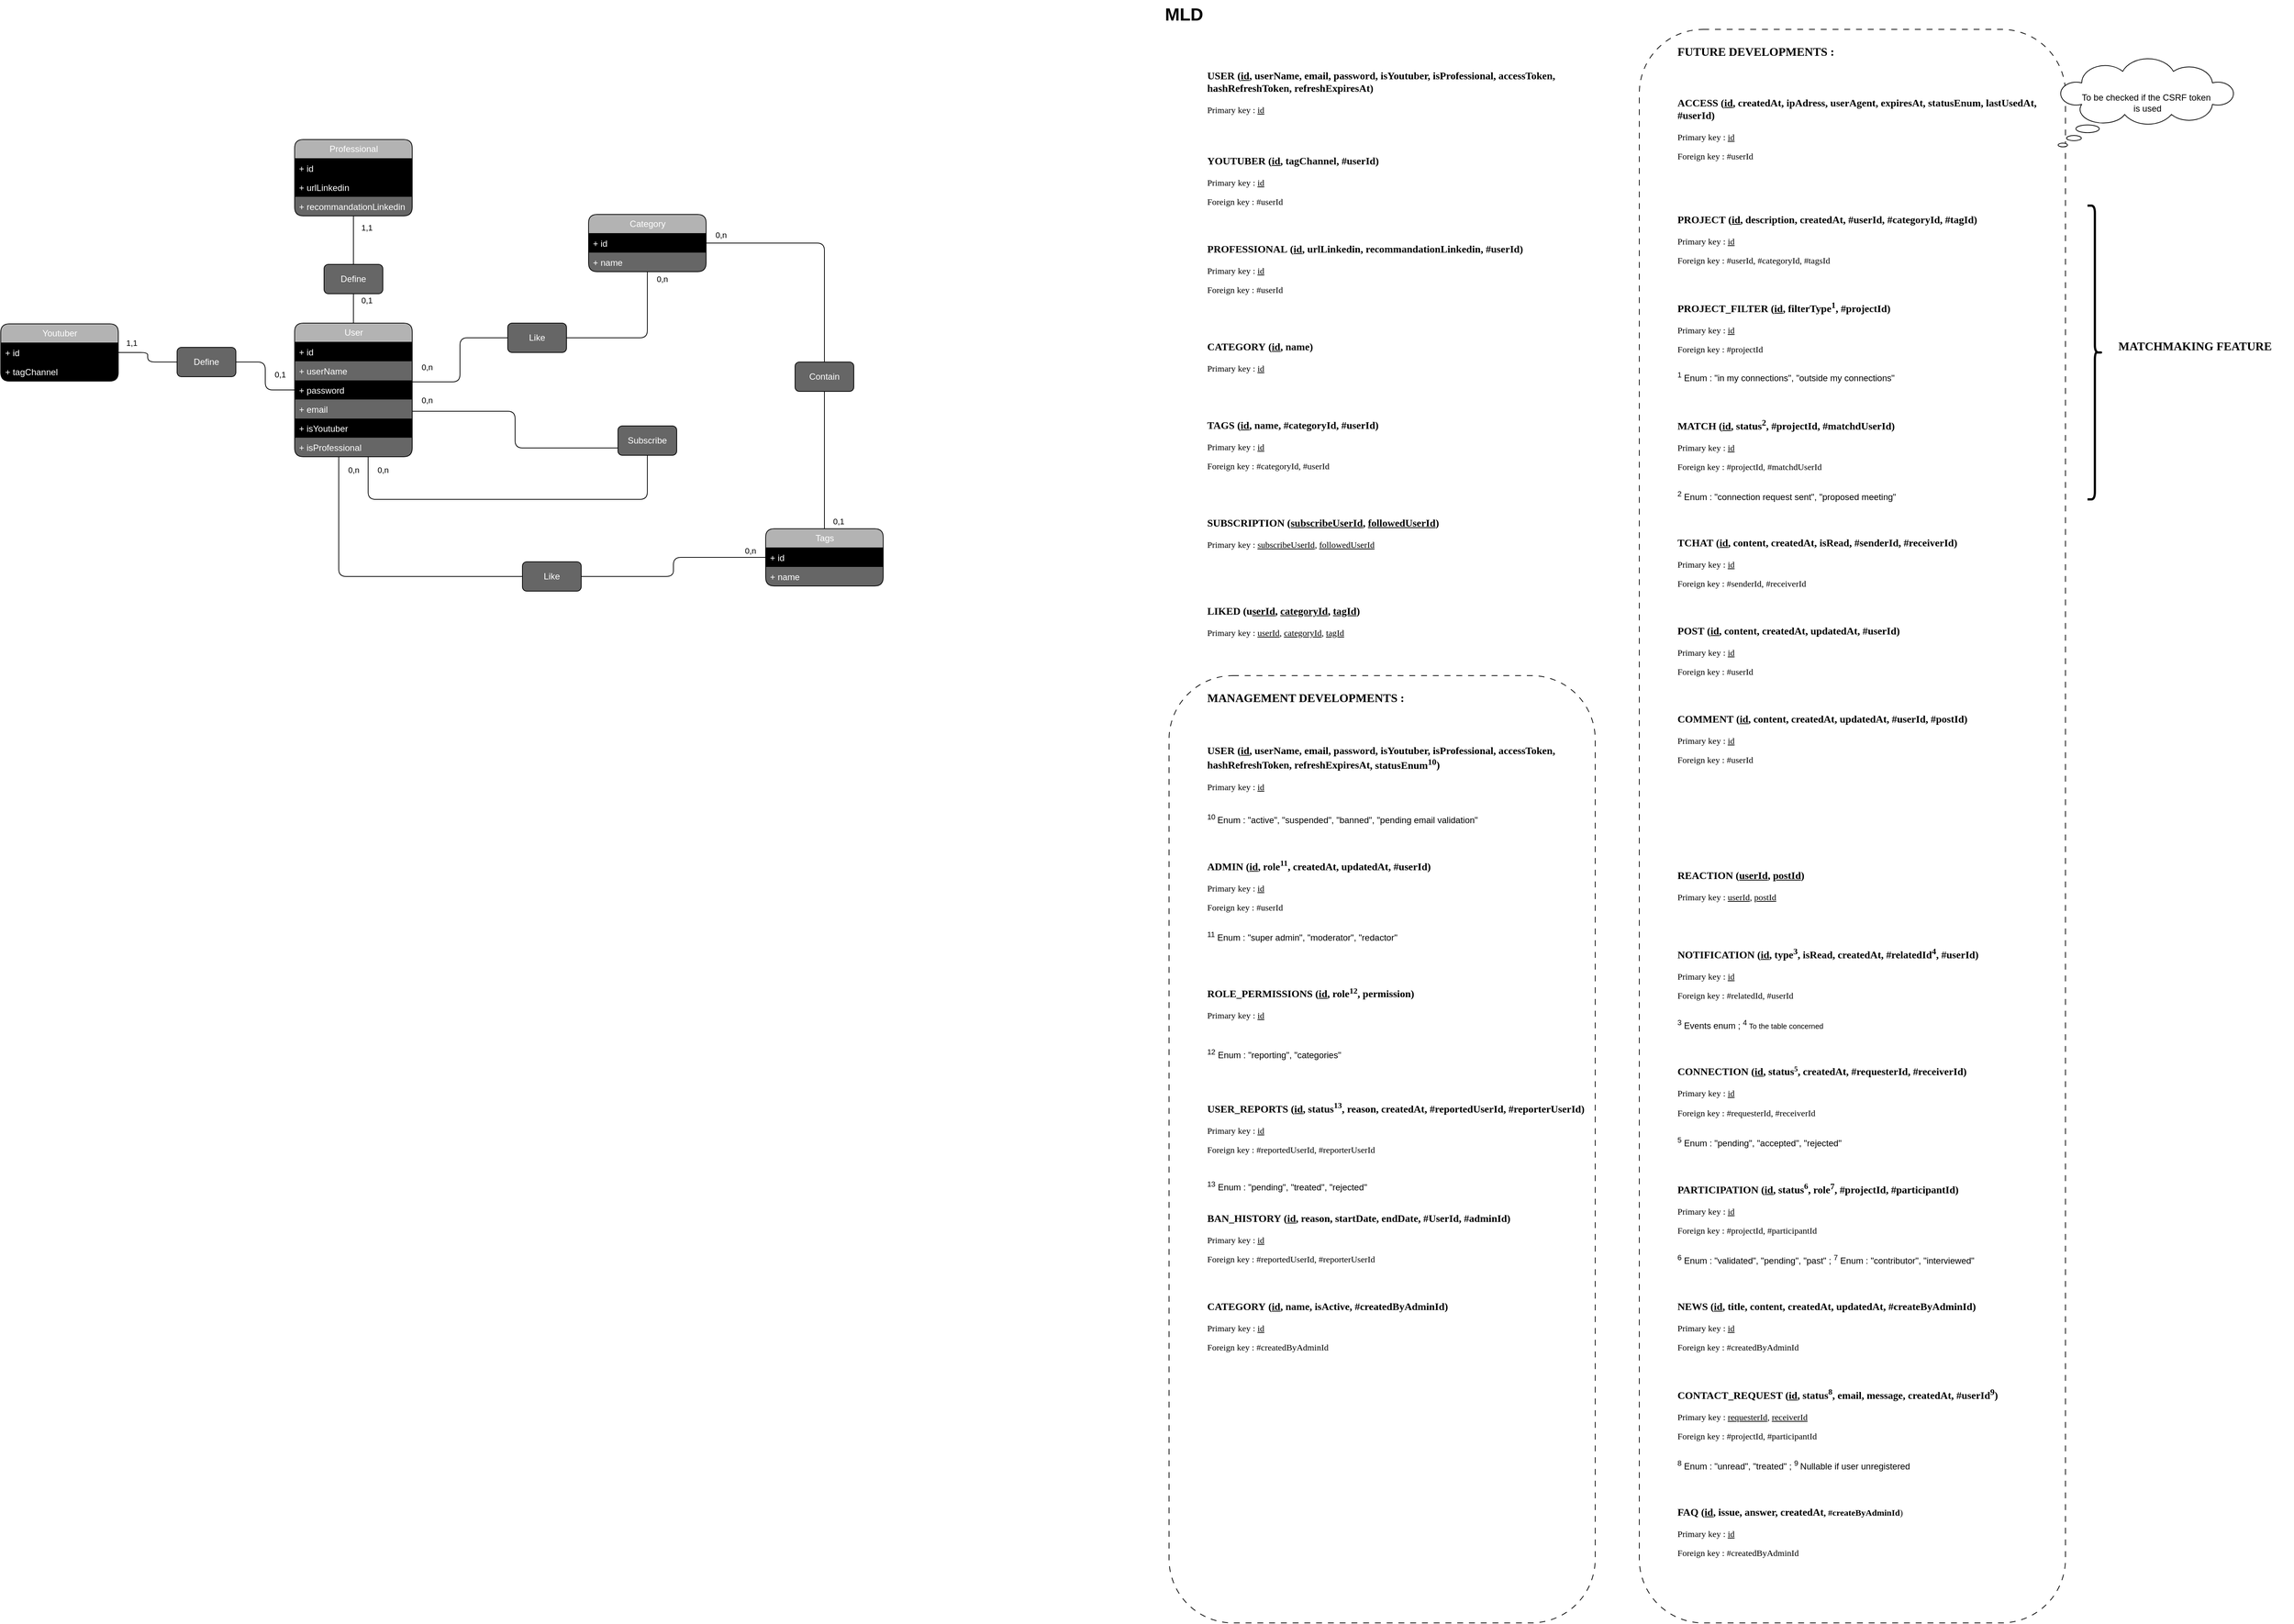<mxfile version="26.0.10">
  <diagram name="Page-1" id="kbPdjWkIte7VOqI4fmI9">
    <mxGraphModel dx="1687" dy="929" grid="1" gridSize="10" guides="1" tooltips="1" connect="1" arrows="1" fold="1" page="1" pageScale="1" pageWidth="1654" pageHeight="1169" math="0" shadow="0">
      <root>
        <mxCell id="0" />
        <mxCell id="1" parent="0" />
        <mxCell id="28MRgLjDr1vpFrhW2gKt-58" value="" style="edgeStyle=orthogonalEdgeStyle;rounded=1;orthogonalLoop=1;jettySize=auto;html=1;flowAnimation=0;endArrow=none;endFill=0;" parent="1" source="28MRgLjDr1vpFrhW2gKt-130" target="28MRgLjDr1vpFrhW2gKt-53" edge="1">
          <mxGeometry relative="1" as="geometry" />
        </mxCell>
        <mxCell id="28MRgLjDr1vpFrhW2gKt-48" value="Professional" style="swimlane;fontStyle=0;childLayout=stackLayout;horizontal=1;startSize=26;fillColor=#B3B3B3;horizontalStack=0;resizeParent=1;resizeParentMax=0;resizeLast=0;collapsible=1;marginBottom=0;html=1;rounded=1;swimlaneFillColor=#666666;fontColor=#FFFFFF;" parent="1" vertex="1">
          <mxGeometry x="520" y="230" width="160" height="104" as="geometry">
            <mxRectangle x="360" y="280" width="120" height="30" as="alternateBounds" />
          </mxGeometry>
        </mxCell>
        <mxCell id="28MRgLjDr1vpFrhW2gKt-49" value="+ id" style="text;strokeColor=none;fillColor=#000000;align=left;verticalAlign=top;spacingLeft=4;spacingRight=4;overflow=hidden;rotatable=0;points=[[0,0.5],[1,0.5]];portConstraint=eastwest;whiteSpace=wrap;html=1;glass=0;shadow=0;fontColor=#FFFFFF;" parent="28MRgLjDr1vpFrhW2gKt-48" vertex="1">
          <mxGeometry y="26" width="160" height="26" as="geometry" />
        </mxCell>
        <mxCell id="28MRgLjDr1vpFrhW2gKt-51" value="+ urlLinkedin" style="text;strokeColor=none;fillColor=#000000;align=left;verticalAlign=top;spacingLeft=4;spacingRight=4;overflow=hidden;rotatable=0;points=[[0,0.5],[1,0.5]];portConstraint=eastwest;whiteSpace=wrap;html=1;fontColor=#FFFFFF;" parent="28MRgLjDr1vpFrhW2gKt-48" vertex="1">
          <mxGeometry y="52" width="160" height="26" as="geometry" />
        </mxCell>
        <mxCell id="28MRgLjDr1vpFrhW2gKt-52" value="+ recommandationLinkedin" style="text;strokeColor=none;fillColor=none;align=left;verticalAlign=top;spacingLeft=4;spacingRight=4;overflow=hidden;rotatable=0;points=[[0,0.5],[1,0.5]];portConstraint=eastwest;whiteSpace=wrap;html=1;fontColor=#FFFFFF;" parent="28MRgLjDr1vpFrhW2gKt-48" vertex="1">
          <mxGeometry y="78" width="160" height="26" as="geometry" />
        </mxCell>
        <mxCell id="28MRgLjDr1vpFrhW2gKt-69" value="" style="rounded=1;orthogonalLoop=1;jettySize=auto;html=1;endArrow=none;endFill=0;edgeStyle=orthogonalEdgeStyle;" parent="1" source="28MRgLjDr1vpFrhW2gKt-133" target="28MRgLjDr1vpFrhW2gKt-62" edge="1">
          <mxGeometry relative="1" as="geometry" />
        </mxCell>
        <mxCell id="28MRgLjDr1vpFrhW2gKt-71" value="1,1" style="edgeLabel;html=1;align=center;verticalAlign=middle;resizable=0;points=[];" parent="28MRgLjDr1vpFrhW2gKt-69" vertex="1" connectable="0">
          <mxGeometry x="0.81" y="1" relative="1" as="geometry">
            <mxPoint x="9" y="-14" as="offset" />
          </mxGeometry>
        </mxCell>
        <mxCell id="28MRgLjDr1vpFrhW2gKt-111" value="" style="edgeStyle=orthogonalEdgeStyle;rounded=1;orthogonalLoop=1;jettySize=auto;html=1;strokeColor=default;endArrow=none;endFill=0;" parent="1" edge="1">
          <mxGeometry relative="1" as="geometry">
            <mxPoint x="680" y="600" as="sourcePoint" />
            <mxPoint x="960" y="650" as="targetPoint" />
            <Array as="points">
              <mxPoint x="820" y="600" />
              <mxPoint x="820" y="650" />
            </Array>
          </mxGeometry>
        </mxCell>
        <object label="User" placeholders="1" id="28MRgLjDr1vpFrhW2gKt-53">
          <mxCell style="swimlane;fontStyle=0;childLayout=stackLayout;horizontal=1;startSize=26;fillColor=#B3B3B3;horizontalStack=0;resizeParent=1;resizeParentMax=0;resizeLast=0;collapsible=1;marginBottom=0;html=1;rounded=1;swimlaneFillColor=#666666;fontColor=#FFFFFF;" parent="1" vertex="1">
            <mxGeometry x="520" y="480" width="160" height="182" as="geometry">
              <mxRectangle x="360" y="280" width="120" height="30" as="alternateBounds" />
            </mxGeometry>
          </mxCell>
        </object>
        <mxCell id="28MRgLjDr1vpFrhW2gKt-54" value="+ id" style="text;strokeColor=none;fillColor=#000000;align=left;verticalAlign=top;spacingLeft=4;spacingRight=4;overflow=hidden;rotatable=0;points=[[0,0.5],[1,0.5]];portConstraint=eastwest;whiteSpace=wrap;html=1;glass=0;shadow=0;fontColor=#FFFFFF;" parent="28MRgLjDr1vpFrhW2gKt-53" vertex="1">
          <mxGeometry y="26" width="160" height="26" as="geometry" />
        </mxCell>
        <mxCell id="28MRgLjDr1vpFrhW2gKt-55" value="+ userName" style="text;strokeColor=none;fillColor=none;align=left;verticalAlign=top;spacingLeft=4;spacingRight=4;overflow=hidden;rotatable=0;points=[[0,0.5],[1,0.5]];portConstraint=eastwest;whiteSpace=wrap;html=1;fontColor=#FFFFFF;" parent="28MRgLjDr1vpFrhW2gKt-53" vertex="1">
          <mxGeometry y="52" width="160" height="26" as="geometry" />
        </mxCell>
        <mxCell id="28MRgLjDr1vpFrhW2gKt-56" value="+ password" style="text;strokeColor=none;fillColor=#000000;align=left;verticalAlign=top;spacingLeft=4;spacingRight=4;overflow=hidden;rotatable=0;points=[[0,0.5],[1,0.5]];portConstraint=eastwest;whiteSpace=wrap;html=1;fontColor=#FFFFFF;" parent="28MRgLjDr1vpFrhW2gKt-53" vertex="1">
          <mxGeometry y="78" width="160" height="26" as="geometry" />
        </mxCell>
        <mxCell id="28MRgLjDr1vpFrhW2gKt-57" value="+ email" style="text;strokeColor=none;fillColor=none;align=left;verticalAlign=top;spacingLeft=4;spacingRight=4;overflow=hidden;rotatable=0;points=[[0,0.5],[1,0.5]];portConstraint=eastwest;whiteSpace=wrap;html=1;fontColor=#FFFFFF;" parent="28MRgLjDr1vpFrhW2gKt-53" vertex="1">
          <mxGeometry y="104" width="160" height="26" as="geometry" />
        </mxCell>
        <mxCell id="28MRgLjDr1vpFrhW2gKt-60" value="+ isYoutuber" style="text;strokeColor=none;fillColor=#000000;align=left;verticalAlign=top;spacingLeft=4;spacingRight=4;overflow=hidden;rotatable=0;points=[[0,0.5],[1,0.5]];portConstraint=eastwest;whiteSpace=wrap;html=1;fontColor=#FFFFFF;gradientColor=none;" parent="28MRgLjDr1vpFrhW2gKt-53" vertex="1">
          <mxGeometry y="130" width="160" height="26" as="geometry" />
        </mxCell>
        <mxCell id="28MRgLjDr1vpFrhW2gKt-61" value="+ isProfessional" style="text;strokeColor=none;fillColor=none;align=left;verticalAlign=top;spacingLeft=4;spacingRight=4;overflow=hidden;rotatable=0;points=[[0,0.5],[1,0.5]];portConstraint=eastwest;whiteSpace=wrap;html=1;fontColor=#FFFFFF;" parent="28MRgLjDr1vpFrhW2gKt-53" vertex="1">
          <mxGeometry y="156" width="160" height="26" as="geometry" />
        </mxCell>
        <object label="Youtuber" placeholders="1" id="28MRgLjDr1vpFrhW2gKt-62">
          <mxCell style="swimlane;fontStyle=0;childLayout=stackLayout;horizontal=1;startSize=26;fillColor=#B3B3B3;horizontalStack=0;resizeParent=1;resizeParentMax=0;resizeLast=0;collapsible=1;marginBottom=0;html=1;rounded=1;swimlaneFillColor=#000000;fontColor=#FFFFFF;" parent="1" vertex="1">
            <mxGeometry x="120" y="481" width="160" height="78" as="geometry">
              <mxRectangle x="360" y="280" width="120" height="30" as="alternateBounds" />
            </mxGeometry>
          </mxCell>
        </object>
        <mxCell id="28MRgLjDr1vpFrhW2gKt-63" value="+ id" style="text;strokeColor=none;fillColor=none;align=left;verticalAlign=top;spacingLeft=4;spacingRight=4;overflow=hidden;rotatable=0;points=[[0,0.5],[1,0.5]];portConstraint=eastwest;whiteSpace=wrap;html=1;glass=0;shadow=0;fontColor=#FFFFFF;" parent="28MRgLjDr1vpFrhW2gKt-62" vertex="1">
          <mxGeometry y="26" width="160" height="26" as="geometry" />
        </mxCell>
        <mxCell id="28MRgLjDr1vpFrhW2gKt-65" value="+ tagChannel" style="text;strokeColor=none;fillColor=none;align=left;verticalAlign=top;spacingLeft=4;spacingRight=4;overflow=hidden;rotatable=0;points=[[0,0.5],[1,0.5]];portConstraint=eastwest;whiteSpace=wrap;html=1;fontColor=#FFFFFF;" parent="28MRgLjDr1vpFrhW2gKt-62" vertex="1">
          <mxGeometry y="52" width="160" height="26" as="geometry" />
        </mxCell>
        <mxCell id="28MRgLjDr1vpFrhW2gKt-83" value="" style="rounded=1;orthogonalLoop=1;jettySize=auto;html=1;endArrow=none;endFill=0;edgeStyle=orthogonalEdgeStyle;" parent="1" source="28MRgLjDr1vpFrhW2gKt-128" target="28MRgLjDr1vpFrhW2gKt-80" edge="1">
          <mxGeometry relative="1" as="geometry" />
        </mxCell>
        <object label="Category" placeholders="1" id="28MRgLjDr1vpFrhW2gKt-72">
          <mxCell style="swimlane;fontStyle=0;childLayout=stackLayout;horizontal=1;startSize=26;fillColor=#B3B3B3;horizontalStack=0;resizeParent=1;resizeParentMax=0;resizeLast=0;collapsible=1;marginBottom=0;html=1;rounded=1;swimlaneFillColor=#666666;fontColor=#FFFFFF;" parent="1" vertex="1">
            <mxGeometry x="920" y="332" width="160" height="78" as="geometry">
              <mxRectangle x="360" y="280" width="120" height="30" as="alternateBounds" />
            </mxGeometry>
          </mxCell>
        </object>
        <mxCell id="28MRgLjDr1vpFrhW2gKt-73" value="+ id" style="text;strokeColor=none;fillColor=#000000;align=left;verticalAlign=top;spacingLeft=4;spacingRight=4;overflow=hidden;rotatable=0;points=[[0,0.5],[1,0.5]];portConstraint=eastwest;whiteSpace=wrap;html=1;glass=0;shadow=0;fontColor=#FFFFFF;" parent="28MRgLjDr1vpFrhW2gKt-72" vertex="1">
          <mxGeometry y="26" width="160" height="26" as="geometry" />
        </mxCell>
        <mxCell id="28MRgLjDr1vpFrhW2gKt-74" value="+ name" style="text;strokeColor=none;fillColor=none;align=left;verticalAlign=top;spacingLeft=4;spacingRight=4;overflow=hidden;rotatable=0;points=[[0,0.5],[1,0.5]];portConstraint=eastwest;whiteSpace=wrap;html=1;fontColor=#FFFFFF;" parent="28MRgLjDr1vpFrhW2gKt-72" vertex="1">
          <mxGeometry y="52" width="160" height="26" as="geometry" />
        </mxCell>
        <object label="Tags" placeholders="1" id="28MRgLjDr1vpFrhW2gKt-80">
          <mxCell style="swimlane;fontStyle=0;childLayout=stackLayout;horizontal=1;startSize=26;fillColor=#B3B3B3;horizontalStack=0;resizeParent=1;resizeParentMax=0;resizeLast=0;collapsible=1;marginBottom=0;html=1;rounded=1;swimlaneFillColor=#666666;fontColor=#FFFFFF;" parent="1" vertex="1">
            <mxGeometry x="1161" y="760" width="160" height="78" as="geometry">
              <mxRectangle x="1161" y="760" width="120" height="30" as="alternateBounds" />
            </mxGeometry>
          </mxCell>
        </object>
        <mxCell id="28MRgLjDr1vpFrhW2gKt-81" value="+ id" style="text;strokeColor=none;fillColor=#000000;align=left;verticalAlign=top;spacingLeft=4;spacingRight=4;overflow=hidden;rotatable=0;points=[[0,0.5],[1,0.5]];portConstraint=eastwest;whiteSpace=wrap;html=1;glass=0;shadow=0;fontColor=#FFFFFF;" parent="28MRgLjDr1vpFrhW2gKt-80" vertex="1">
          <mxGeometry y="26" width="160" height="26" as="geometry" />
        </mxCell>
        <mxCell id="28MRgLjDr1vpFrhW2gKt-82" value="+ name" style="text;strokeColor=none;fillColor=none;align=left;verticalAlign=top;spacingLeft=4;spacingRight=4;overflow=hidden;rotatable=0;points=[[0,0.5],[1,0.5]];portConstraint=eastwest;whiteSpace=wrap;html=1;fontColor=#FFFFFF;" parent="28MRgLjDr1vpFrhW2gKt-80" vertex="1">
          <mxGeometry y="52" width="160" height="26" as="geometry" />
        </mxCell>
        <mxCell id="28MRgLjDr1vpFrhW2gKt-104" style="edgeStyle=orthogonalEdgeStyle;rounded=1;orthogonalLoop=1;jettySize=auto;html=1;endArrow=none;endFill=0;" parent="1" source="28MRgLjDr1vpFrhW2gKt-126" target="28MRgLjDr1vpFrhW2gKt-53" edge="1">
          <mxGeometry relative="1" as="geometry">
            <mxPoint x="1001" y="799.034" as="sourcePoint" />
            <Array as="points">
              <mxPoint x="580" y="825" />
            </Array>
          </mxGeometry>
        </mxCell>
        <mxCell id="28MRgLjDr1vpFrhW2gKt-113" style="edgeStyle=orthogonalEdgeStyle;rounded=1;orthogonalLoop=1;jettySize=auto;html=1;endArrow=none;endFill=0;" parent="1" source="28MRgLjDr1vpFrhW2gKt-110" target="28MRgLjDr1vpFrhW2gKt-53" edge="1">
          <mxGeometry relative="1" as="geometry">
            <Array as="points">
              <mxPoint x="1000" y="720" />
              <mxPoint x="620" y="720" />
            </Array>
          </mxGeometry>
        </mxCell>
        <mxCell id="28MRgLjDr1vpFrhW2gKt-110" value="Subscribe" style="whiteSpace=wrap;html=1;fillColor=#666666;fontColor=#FFFFFF;fontStyle=0;startSize=26;rounded=1;swimlaneFillColor=#666666;" parent="1" vertex="1">
          <mxGeometry x="960" y="620" width="80" height="40" as="geometry" />
        </mxCell>
        <mxCell id="28MRgLjDr1vpFrhW2gKt-120" value="" style="edgeStyle=orthogonalEdgeStyle;rounded=1;orthogonalLoop=1;jettySize=auto;html=1;jumpStyle=none;strokeColor=default;endArrow=none;endFill=0;" parent="1" source="28MRgLjDr1vpFrhW2gKt-53" target="28MRgLjDr1vpFrhW2gKt-119" edge="1">
          <mxGeometry relative="1" as="geometry">
            <mxPoint x="680" y="570" as="sourcePoint" />
            <mxPoint x="920" y="359" as="targetPoint" />
            <Array as="points">
              <mxPoint x="745" y="560" />
              <mxPoint x="745" y="500" />
            </Array>
          </mxGeometry>
        </mxCell>
        <mxCell id="28MRgLjDr1vpFrhW2gKt-125" style="edgeStyle=orthogonalEdgeStyle;rounded=1;orthogonalLoop=1;jettySize=auto;html=1;endArrow=none;endFill=0;" parent="1" source="28MRgLjDr1vpFrhW2gKt-119" target="28MRgLjDr1vpFrhW2gKt-72" edge="1">
          <mxGeometry relative="1" as="geometry" />
        </mxCell>
        <mxCell id="28MRgLjDr1vpFrhW2gKt-119" value="Like" style="whiteSpace=wrap;html=1;fillColor=#666666;fontColor=#FFFFFF;fontStyle=0;startSize=26;rounded=1;swimlaneFillColor=#666666;" parent="1" vertex="1">
          <mxGeometry x="810" y="480" width="80" height="40" as="geometry" />
        </mxCell>
        <mxCell id="28MRgLjDr1vpFrhW2gKt-127" value="" style="rounded=1;orthogonalLoop=1;jettySize=auto;html=1;endArrow=none;endFill=0;edgeStyle=orthogonalEdgeStyle;" parent="1" source="28MRgLjDr1vpFrhW2gKt-80" target="28MRgLjDr1vpFrhW2gKt-126" edge="1">
          <mxGeometry relative="1" as="geometry">
            <mxPoint x="1161" y="825" as="sourcePoint" />
            <mxPoint x="580" y="662" as="targetPoint" />
          </mxGeometry>
        </mxCell>
        <mxCell id="28MRgLjDr1vpFrhW2gKt-126" value="Like" style="whiteSpace=wrap;html=1;fillColor=#666666;fontColor=#FFFFFF;fontStyle=0;startSize=26;rounded=1;swimlaneFillColor=#666666;" parent="1" vertex="1">
          <mxGeometry x="830" y="805" width="80" height="40" as="geometry" />
        </mxCell>
        <mxCell id="28MRgLjDr1vpFrhW2gKt-129" value="" style="edgeStyle=orthogonalEdgeStyle;rounded=1;orthogonalLoop=1;jettySize=auto;html=1;endArrow=none;endFill=0;" parent="1" source="28MRgLjDr1vpFrhW2gKt-72" target="28MRgLjDr1vpFrhW2gKt-128" edge="1">
          <mxGeometry relative="1" as="geometry">
            <mxPoint x="1080" y="371" as="sourcePoint" />
            <mxPoint x="1241" y="760" as="targetPoint" />
          </mxGeometry>
        </mxCell>
        <mxCell id="28MRgLjDr1vpFrhW2gKt-128" value="Contain" style="whiteSpace=wrap;html=1;fillColor=#666666;fontColor=#FFFFFF;fontStyle=0;startSize=26;rounded=1;swimlaneFillColor=#666666;" parent="1" vertex="1">
          <mxGeometry x="1201" y="533" width="80" height="40" as="geometry" />
        </mxCell>
        <mxCell id="28MRgLjDr1vpFrhW2gKt-131" value="" style="edgeStyle=orthogonalEdgeStyle;rounded=1;orthogonalLoop=1;jettySize=auto;html=1;flowAnimation=0;endArrow=none;endFill=0;" parent="1" source="28MRgLjDr1vpFrhW2gKt-48" target="28MRgLjDr1vpFrhW2gKt-130" edge="1">
          <mxGeometry relative="1" as="geometry">
            <mxPoint x="600" y="410" as="sourcePoint" />
            <mxPoint x="600" y="480" as="targetPoint" />
          </mxGeometry>
        </mxCell>
        <mxCell id="28MRgLjDr1vpFrhW2gKt-132" value="1,1" style="edgeLabel;html=1;align=center;verticalAlign=middle;resizable=0;points=[];" parent="28MRgLjDr1vpFrhW2gKt-131" vertex="1" connectable="0">
          <mxGeometry x="-0.223" y="-1" relative="1" as="geometry">
            <mxPoint x="19" y="-10" as="offset" />
          </mxGeometry>
        </mxCell>
        <mxCell id="28MRgLjDr1vpFrhW2gKt-136" value="0,1" style="edgeLabel;html=1;align=center;verticalAlign=middle;resizable=0;points=[];" parent="28MRgLjDr1vpFrhW2gKt-131" vertex="1" connectable="0">
          <mxGeometry x="-0.223" y="-1" relative="1" as="geometry">
            <mxPoint x="19" y="89" as="offset" />
          </mxGeometry>
        </mxCell>
        <mxCell id="28MRgLjDr1vpFrhW2gKt-137" value="0,1" style="edgeLabel;html=1;align=center;verticalAlign=middle;resizable=0;points=[];" parent="28MRgLjDr1vpFrhW2gKt-131" vertex="1" connectable="0">
          <mxGeometry x="-0.223" y="-1" relative="1" as="geometry">
            <mxPoint x="-99" y="190" as="offset" />
          </mxGeometry>
        </mxCell>
        <mxCell id="28MRgLjDr1vpFrhW2gKt-138" value="0,n" style="edgeLabel;html=1;align=center;verticalAlign=middle;resizable=0;points=[];" parent="28MRgLjDr1vpFrhW2gKt-131" vertex="1" connectable="0">
          <mxGeometry x="-0.223" y="-1" relative="1" as="geometry">
            <mxPoint x="101" y="180" as="offset" />
          </mxGeometry>
        </mxCell>
        <mxCell id="28MRgLjDr1vpFrhW2gKt-139" value="0,n" style="edgeLabel;html=1;align=center;verticalAlign=middle;resizable=0;points=[];" parent="28MRgLjDr1vpFrhW2gKt-131" vertex="1" connectable="0">
          <mxGeometry x="-0.223" y="-1" relative="1" as="geometry">
            <mxPoint x="101" y="225" as="offset" />
          </mxGeometry>
        </mxCell>
        <mxCell id="28MRgLjDr1vpFrhW2gKt-140" value="0,n" style="edgeLabel;html=1;align=center;verticalAlign=middle;resizable=0;points=[];" parent="28MRgLjDr1vpFrhW2gKt-131" vertex="1" connectable="0">
          <mxGeometry x="-0.223" y="-1" relative="1" as="geometry">
            <mxPoint x="421" y="60" as="offset" />
          </mxGeometry>
        </mxCell>
        <mxCell id="28MRgLjDr1vpFrhW2gKt-141" value="0,n" style="edgeLabel;html=1;align=center;verticalAlign=middle;resizable=0;points=[];" parent="28MRgLjDr1vpFrhW2gKt-131" vertex="1" connectable="0">
          <mxGeometry x="-0.223" y="-1" relative="1" as="geometry">
            <mxPoint x="501" as="offset" />
          </mxGeometry>
        </mxCell>
        <mxCell id="28MRgLjDr1vpFrhW2gKt-142" value="0,1" style="edgeLabel;html=1;align=center;verticalAlign=middle;resizable=0;points=[];" parent="28MRgLjDr1vpFrhW2gKt-131" vertex="1" connectable="0">
          <mxGeometry x="-0.223" y="-1" relative="1" as="geometry">
            <mxPoint x="661" y="390" as="offset" />
          </mxGeometry>
        </mxCell>
        <mxCell id="28MRgLjDr1vpFrhW2gKt-143" value="0,n" style="edgeLabel;html=1;align=center;verticalAlign=middle;resizable=0;points=[];" parent="28MRgLjDr1vpFrhW2gKt-131" vertex="1" connectable="0">
          <mxGeometry x="-0.223" y="-1" relative="1" as="geometry">
            <mxPoint x="541" y="430" as="offset" />
          </mxGeometry>
        </mxCell>
        <mxCell id="28MRgLjDr1vpFrhW2gKt-144" value="0,n" style="edgeLabel;html=1;align=center;verticalAlign=middle;resizable=0;points=[];" parent="28MRgLjDr1vpFrhW2gKt-131" vertex="1" connectable="0">
          <mxGeometry x="-0.223" y="-1" relative="1" as="geometry">
            <mxPoint x="41" y="320" as="offset" />
          </mxGeometry>
        </mxCell>
        <mxCell id="28MRgLjDr1vpFrhW2gKt-145" value="0,n" style="edgeLabel;html=1;align=center;verticalAlign=middle;resizable=0;points=[];" parent="28MRgLjDr1vpFrhW2gKt-131" vertex="1" connectable="0">
          <mxGeometry x="-0.223" y="-1" relative="1" as="geometry">
            <mxPoint x="1" y="320" as="offset" />
          </mxGeometry>
        </mxCell>
        <mxCell id="28MRgLjDr1vpFrhW2gKt-130" value="Define" style="whiteSpace=wrap;html=1;fillColor=#666666;fontColor=#FFFFFF;fontStyle=0;startSize=26;rounded=1;swimlaneFillColor=#666666;" parent="1" vertex="1">
          <mxGeometry x="560" y="400" width="80" height="40" as="geometry" />
        </mxCell>
        <mxCell id="28MRgLjDr1vpFrhW2gKt-134" value="" style="edgeStyle=orthogonalEdgeStyle;rounded=1;orthogonalLoop=1;jettySize=auto;html=1;endArrow=none;endFill=0;" parent="1" source="28MRgLjDr1vpFrhW2gKt-53" target="28MRgLjDr1vpFrhW2gKt-133" edge="1">
          <mxGeometry relative="1" as="geometry">
            <mxPoint x="520" y="571" as="sourcePoint" />
            <mxPoint x="360" y="533" as="targetPoint" />
          </mxGeometry>
        </mxCell>
        <mxCell id="28MRgLjDr1vpFrhW2gKt-133" value="Define" style="whiteSpace=wrap;html=1;fillColor=#666666;fontColor=#FFFFFF;fontStyle=0;startSize=26;rounded=1;swimlaneFillColor=#666666;" parent="1" vertex="1">
          <mxGeometry x="360" y="513" width="80" height="40" as="geometry" />
        </mxCell>
        <mxCell id="temJHS14F2omv68zXtzl-1" value="MLD" style="text;strokeColor=none;fillColor=none;html=1;fontSize=24;fontStyle=1;verticalAlign=middle;align=center;" parent="1" vertex="1">
          <mxGeometry x="1680" y="40" width="100" height="40" as="geometry" />
        </mxCell>
        <mxCell id="temJHS14F2omv68zXtzl-17" value="&lt;blockquote style=&quot;margin: 0 0 0 40px; border: none; padding: 0px;&quot;&gt;&lt;h3 style=&quot;&quot;&gt;&lt;font style=&quot;color: light-dark(rgb(0, 0, 0), rgb(0, 0, 0));&quot; face=&quot;Comic Sans MS&quot;&gt;&lt;b style=&quot;line-height: 100%;&quot;&gt;USER &lt;/b&gt;(&lt;u&gt;id&lt;/u&gt;, userName, email, password, isYoutuber, isProfessional, accessToken, hashRefreshToken, refreshExpiresAt)&lt;/font&gt;&lt;/h3&gt;&lt;p style=&quot;&quot;&gt;&lt;font style=&quot;color: light-dark(rgb(0, 0, 0), rgb(0, 0, 0));&quot; face=&quot;Comic Sans MS&quot;&gt;Primary key : &lt;u&gt;id&lt;/u&gt;&lt;/font&gt;&lt;/p&gt;&lt;/blockquote&gt;" style="rounded=1;whiteSpace=wrap;html=1;strokeColor=none;arcSize=25;fillColor=light-dark(#FFFFFF,#B3B3B3);align=left;" parent="1" vertex="1">
          <mxGeometry x="1720" y="120" width="560" height="90" as="geometry" />
        </mxCell>
        <mxCell id="temJHS14F2omv68zXtzl-18" value="&lt;blockquote style=&quot;margin: 0 0 0 40px; border: none; padding: 0px;&quot;&gt;&lt;h3 style=&quot;&quot;&gt;&lt;font style=&quot;color: light-dark(rgb(0, 0, 0), rgb(0, 0, 0));&quot; face=&quot;Comic Sans MS&quot;&gt;&lt;b style=&quot;line-height: 100%;&quot;&gt;YOUTUBER&amp;nbsp;&lt;/b&gt;(&lt;u&gt;id&lt;/u&gt;, tagChannel, #userId)&lt;/font&gt;&lt;/h3&gt;&lt;p style=&quot;&quot;&gt;&lt;font style=&quot;color: light-dark(rgb(0, 0, 0), rgb(0, 0, 0));&quot; face=&quot;Comic Sans MS&quot;&gt;Primary key : &lt;u&gt;id&lt;/u&gt;&lt;/font&gt;&lt;/p&gt;&lt;p style=&quot;&quot;&gt;&lt;font style=&quot;color: light-dark(rgb(0, 0, 0), rgb(0, 0, 0));&quot; face=&quot;Comic Sans MS&quot;&gt;Foreign key : #userId&lt;/font&gt;&lt;/p&gt;&lt;/blockquote&gt;" style="rounded=1;whiteSpace=wrap;html=1;strokeColor=none;align=left;fillColor=light-dark(#FFFFFF,#B3B3B3);" parent="1" vertex="1">
          <mxGeometry x="1720" y="240" width="560" height="90" as="geometry" />
        </mxCell>
        <mxCell id="i6DJvglwpFI4KG_XhVRq-2" value="&lt;blockquote style=&quot;margin: 0 0 0 40px; border: none; padding: 0px;&quot;&gt;&lt;h3 style=&quot;&quot;&gt;&lt;font style=&quot;color: light-dark(rgb(0, 0, 0), rgb(0, 0, 0));&quot; face=&quot;Comic Sans MS&quot;&gt;&lt;b style=&quot;line-height: 100%;&quot;&gt;PROFESSIONAL&amp;nbsp;&lt;/b&gt;(&lt;u&gt;id&lt;/u&gt;, urlLinkedin, recommandationLinkedin, #userId)&lt;/font&gt;&lt;/h3&gt;&lt;p style=&quot;&quot;&gt;&lt;font style=&quot;color: light-dark(rgb(0, 0, 0), rgb(0, 0, 0));&quot; face=&quot;Comic Sans MS&quot;&gt;Primary key : &lt;u&gt;id&lt;/u&gt;&lt;/font&gt;&lt;/p&gt;&lt;p style=&quot;&quot;&gt;&lt;font style=&quot;color: light-dark(rgb(0, 0, 0), rgb(0, 0, 0));&quot; face=&quot;Comic Sans MS&quot;&gt;Foreign key : #userId&lt;/font&gt;&lt;/p&gt;&lt;/blockquote&gt;" style="rounded=1;whiteSpace=wrap;html=1;strokeColor=none;align=left;fillColor=light-dark(#FFFFFF,#B3B3B3);" parent="1" vertex="1">
          <mxGeometry x="1720" y="360" width="560" height="90" as="geometry" />
        </mxCell>
        <mxCell id="i6DJvglwpFI4KG_XhVRq-3" value="&lt;blockquote style=&quot;margin: 0 0 0 40px; border: none; padding: 0px;&quot;&gt;&lt;h3 style=&quot;&quot;&gt;&lt;font style=&quot;color: light-dark(rgb(0, 0, 0), rgb(0, 0, 0));&quot; face=&quot;Comic Sans MS&quot;&gt;&lt;b style=&quot;line-height: 100%;&quot;&gt;CATEGORY&amp;nbsp;&lt;/b&gt;(&lt;u&gt;id&lt;/u&gt;, name)&lt;/font&gt;&lt;/h3&gt;&lt;p style=&quot;&quot;&gt;&lt;font style=&quot;color: light-dark(rgb(0, 0, 0), rgb(0, 0, 0));&quot; face=&quot;Comic Sans MS&quot;&gt;Primary key : &lt;u&gt;id&lt;/u&gt;&lt;/font&gt;&lt;/p&gt;&lt;/blockquote&gt;" style="rounded=1;whiteSpace=wrap;html=1;strokeColor=none;align=left;fillColor=light-dark(#FFFFFF,#B3B3B3);" parent="1" vertex="1">
          <mxGeometry x="1720" y="480" width="560" height="90" as="geometry" />
        </mxCell>
        <mxCell id="i6DJvglwpFI4KG_XhVRq-4" value="&lt;blockquote style=&quot;margin: 0 0 0 40px; border: none; padding: 0px;&quot;&gt;&lt;h3 style=&quot;&quot;&gt;&lt;font style=&quot;color: light-dark(rgb(0, 0, 0), rgb(0, 0, 0));&quot; face=&quot;Comic Sans MS&quot;&gt;&lt;b style=&quot;line-height: 100%;&quot;&gt;TAGS&amp;nbsp;&lt;/b&gt;(&lt;u&gt;id&lt;/u&gt;, name, #categoryId, #userId)&lt;/font&gt;&lt;/h3&gt;&lt;p style=&quot;&quot;&gt;&lt;font style=&quot;color: light-dark(rgb(0, 0, 0), rgb(0, 0, 0));&quot; face=&quot;Comic Sans MS&quot;&gt;Primary key : &lt;u&gt;id&lt;/u&gt;&lt;/font&gt;&lt;/p&gt;&lt;p style=&quot;&quot;&gt;&lt;font style=&quot;color: light-dark(rgb(0, 0, 0), rgb(0, 0, 0));&quot; face=&quot;Comic Sans MS&quot;&gt;Foreign key : #categoryId, #userId&lt;/font&gt;&lt;/p&gt;&lt;/blockquote&gt;" style="rounded=1;whiteSpace=wrap;html=1;strokeColor=none;align=left;fillColor=light-dark(#FFFFFF,#B3B3B3);" parent="1" vertex="1">
          <mxGeometry x="1720" y="600" width="560" height="90" as="geometry" />
        </mxCell>
        <mxCell id="i6DJvglwpFI4KG_XhVRq-5" value="&lt;blockquote style=&quot;margin: 0 0 0 40px; border: none; padding: 0px;&quot;&gt;&lt;h3 style=&quot;&quot;&gt;&lt;font style=&quot;color: light-dark(rgb(0, 0, 0), rgb(0, 0, 0));&quot; face=&quot;Comic Sans MS&quot;&gt;&lt;b style=&quot;line-height: 100%;&quot;&gt;SUBSCRIPTION&amp;nbsp;&lt;/b&gt;(&lt;u&gt;subscribeUserId&lt;/u&gt;, &lt;u&gt;followedUserId&lt;/u&gt;)&lt;/font&gt;&lt;/h3&gt;&lt;p style=&quot;&quot;&gt;&lt;font style=&quot;color: light-dark(rgb(0, 0, 0), rgb(0, 0, 0));&quot; face=&quot;Comic Sans MS&quot;&gt;Primary key : &lt;u&gt;subscribeUserId&lt;/u&gt;, &lt;u&gt;followedUserId&lt;/u&gt;&lt;/font&gt;&lt;/p&gt;&lt;/blockquote&gt;" style="rounded=1;whiteSpace=wrap;html=1;strokeColor=none;align=left;fillColor=light-dark(#FFFFFF,#B3B3B3);" parent="1" vertex="1">
          <mxGeometry x="1720" y="720" width="560" height="90" as="geometry" />
        </mxCell>
        <mxCell id="i6DJvglwpFI4KG_XhVRq-6" value="&lt;blockquote style=&quot;margin: 0 0 0 40px; border: none; padding: 0px;&quot;&gt;&lt;h3 style=&quot;&quot;&gt;&lt;font style=&quot;color: light-dark(rgb(0, 0, 0), rgb(0, 0, 0));&quot; face=&quot;Comic Sans MS&quot;&gt;&lt;b style=&quot;line-height: 100%;&quot;&gt;LIKED&amp;nbsp;&lt;/b&gt;(u&lt;u&gt;serId&lt;/u&gt;, &lt;u&gt;categoryId&lt;/u&gt;, &lt;u&gt;tagId&lt;/u&gt;)&lt;/font&gt;&lt;/h3&gt;&lt;p style=&quot;&quot;&gt;&lt;font style=&quot;color: light-dark(rgb(0, 0, 0), rgb(0, 0, 0));&quot; face=&quot;Comic Sans MS&quot;&gt;Primary key : &lt;u&gt;userId&lt;/u&gt;, &lt;u&gt;categoryId&lt;/u&gt;, &lt;u&gt;tagId&lt;/u&gt;&lt;/font&gt;&lt;/p&gt;&lt;/blockquote&gt;" style="rounded=1;whiteSpace=wrap;html=1;strokeColor=none;align=left;fillColor=light-dark(#FFFFFF,#B3B3B3);" parent="1" vertex="1">
          <mxGeometry x="1720" y="840" width="560" height="90" as="geometry" />
        </mxCell>
        <mxCell id="i6DJvglwpFI4KG_XhVRq-7" value="" style="rounded=1;whiteSpace=wrap;html=1;fillColor=none;dashed=1;dashPattern=8 8;strokeColor=light-dark(#000000,#FF0000);" parent="1" vertex="1">
          <mxGeometry x="2350" y="80" width="580" height="2170" as="geometry" />
        </mxCell>
        <mxCell id="i6DJvglwpFI4KG_XhVRq-8" value="&lt;blockquote style=&quot;margin: 0 0 0 40px; border: none; padding: 0px;&quot;&gt;&lt;font style=&quot;color: light-dark(rgb(0, 0, 0), rgb(255, 0, 0));&quot;&gt;FUTURE DEVELOPMENTS&amp;nbsp;:&amp;nbsp;&lt;/font&gt;&lt;/blockquote&gt;" style="text;strokeColor=none;fillColor=none;html=1;fontSize=16;fontStyle=1;verticalAlign=middle;align=left;fontFamily=Comic Sans MS;whiteSpace=wrap;" parent="1" vertex="1">
          <mxGeometry x="2360" y="80" width="560" height="60" as="geometry" />
        </mxCell>
        <mxCell id="i6DJvglwpFI4KG_XhVRq-10" value="&lt;blockquote style=&quot;margin: 0 0 0 40px; border: none; padding: 0px;&quot;&gt;&lt;h3 style=&quot;&quot;&gt;&lt;font style=&quot;color: light-dark(rgb(0, 0, 0), rgb(0, 0, 0));&quot; face=&quot;Comic Sans MS&quot;&gt;&lt;b style=&quot;line-height: 100%;&quot;&gt;ACCESS&amp;nbsp;&lt;/b&gt;(&lt;u&gt;id&lt;/u&gt;, createdAt, ipAdress, userAgent, expiresAt, statusEnum, lastUsedAt, #userId)&lt;/font&gt;&lt;/h3&gt;&lt;p style=&quot;&quot;&gt;&lt;font style=&quot;color: light-dark(rgb(0, 0, 0), rgb(0, 0, 0));&quot; face=&quot;Comic Sans MS&quot;&gt;Primary key : &lt;u&gt;id&lt;/u&gt;&lt;/font&gt;&lt;/p&gt;&lt;p style=&quot;&quot;&gt;&lt;span style=&quot;font-family: &amp;quot;Comic Sans MS&amp;quot;;&quot;&gt;&lt;font style=&quot;color: light-dark(rgb(0, 0, 0), rgb(0, 0, 0));&quot;&gt;Foreign key : #userId&lt;/font&gt;&lt;/span&gt;&lt;font style=&quot;color: light-dark(rgb(0, 0, 0), rgb(0, 0, 0));&quot; face=&quot;Comic Sans MS&quot;&gt;&lt;u&gt;&lt;/u&gt;&lt;/font&gt;&lt;/p&gt;&lt;/blockquote&gt;" style="rounded=1;whiteSpace=wrap;html=1;strokeColor=none;arcSize=25;fillColor=light-dark(#FFFFFF,#B3B3B3);align=left;" parent="1" vertex="1">
          <mxGeometry x="2360" y="160" width="560" height="110" as="geometry" />
        </mxCell>
        <mxCell id="i6DJvglwpFI4KG_XhVRq-11" value="To be checked if the CSRF token&lt;br&gt;&amp;nbsp;is used" style="whiteSpace=wrap;shape=mxgraph.basic.cloud_callout;html=1;verticalAlign=middle;fontColor=light-dark(#000000,#FF0000);strokeColor=light-dark(#000000,#FF0000);" parent="1" vertex="1">
          <mxGeometry x="2920" y="120" width="240" height="120" as="geometry" />
        </mxCell>
        <mxCell id="E3WwiNB33DCXUEcqO3If-1" value="&lt;blockquote style=&quot;margin: 0 0 0 40px; border: none; padding: 0px;&quot;&gt;&lt;h3 style=&quot;&quot;&gt;&lt;font style=&quot;color: light-dark(rgb(0, 0, 0), rgb(0, 0, 0));&quot; face=&quot;Comic Sans MS&quot;&gt;&lt;b style=&quot;line-height: 100%;&quot;&gt;PROJECT&amp;nbsp;&lt;/b&gt;(&lt;u&gt;id&lt;/u&gt;, description, createdAt, #userId, #categoryId, #tagId)&lt;/font&gt;&lt;/h3&gt;&lt;p style=&quot;&quot;&gt;&lt;font style=&quot;color: light-dark(rgb(0, 0, 0), rgb(0, 0, 0));&quot; face=&quot;Comic Sans MS&quot;&gt;Primary key : &lt;u&gt;id&lt;/u&gt;&lt;/font&gt;&lt;/p&gt;&lt;p style=&quot;&quot;&gt;&lt;span style=&quot;font-family: &amp;quot;Comic Sans MS&amp;quot;;&quot;&gt;&lt;font style=&quot;color: light-dark(rgb(0, 0, 0), rgb(0, 0, 0));&quot;&gt;Foreign key : #userId, #categoryId, #tagsId&lt;/font&gt;&lt;/span&gt;&lt;font style=&quot;color: light-dark(rgb(0, 0, 0), rgb(0, 0, 0));&quot; face=&quot;Comic Sans MS&quot;&gt;&lt;u&gt;&lt;/u&gt;&lt;/font&gt;&lt;/p&gt;&lt;/blockquote&gt;" style="rounded=1;whiteSpace=wrap;html=1;strokeColor=none;arcSize=25;fillColor=light-dark(#FFFFFF,#B3B3B3);align=left;" vertex="1" parent="1">
          <mxGeometry x="2360" y="320" width="560" height="90" as="geometry" />
        </mxCell>
        <mxCell id="E3WwiNB33DCXUEcqO3If-2" value="&lt;blockquote style=&quot;margin: 0 0 0 40px; border: none; padding: 0px;&quot;&gt;&lt;h3 style=&quot;&quot;&gt;&lt;font style=&quot;color: light-dark(rgb(0, 0, 0), rgb(0, 0, 0));&quot; face=&quot;Comic Sans MS&quot;&gt;&lt;b style=&quot;line-height: 100%;&quot;&gt;PROJECT_FILTER&amp;nbsp;&lt;/b&gt;(&lt;u&gt;id&lt;/u&gt;, filterType&lt;sup&gt;1&lt;/sup&gt;, #projectId)&lt;/font&gt;&lt;/h3&gt;&lt;p style=&quot;&quot;&gt;&lt;font style=&quot;color: light-dark(rgb(0, 0, 0), rgb(0, 0, 0));&quot; face=&quot;Comic Sans MS&quot;&gt;Primary key : &lt;u&gt;id&lt;/u&gt;&lt;/font&gt;&lt;/p&gt;&lt;p style=&quot;&quot;&gt;&lt;span style=&quot;font-family: &amp;quot;Comic Sans MS&amp;quot;;&quot;&gt;&lt;font style=&quot;color: light-dark(rgb(0, 0, 0), rgb(0, 0, 0));&quot;&gt;Foreign key : #projectId&lt;/font&gt;&lt;/span&gt;&lt;/p&gt;&lt;/blockquote&gt;" style="rounded=1;whiteSpace=wrap;html=1;strokeColor=none;arcSize=25;fillColor=light-dark(#FFFFFF,#B3B3B3);align=left;" vertex="1" parent="1">
          <mxGeometry x="2360" y="440" width="560" height="90" as="geometry" />
        </mxCell>
        <mxCell id="E3WwiNB33DCXUEcqO3If-3" value="&lt;sup&gt;1&lt;/sup&gt; Enum : &quot;in my connections&quot;, &quot;outside my connections&quot;" style="text;html=1;align=left;verticalAlign=middle;whiteSpace=wrap;rounded=0;" vertex="1" parent="1">
          <mxGeometry x="2400" y="538" width="300" height="30" as="geometry" />
        </mxCell>
        <mxCell id="E3WwiNB33DCXUEcqO3If-4" value="&lt;blockquote style=&quot;margin: 0 0 0 40px; border: none; padding: 0px;&quot;&gt;&lt;h3 style=&quot;&quot;&gt;&lt;font style=&quot;color: light-dark(rgb(0, 0, 0), rgb(0, 0, 0));&quot; face=&quot;Comic Sans MS&quot;&gt;&lt;b style=&quot;line-height: 100%;&quot;&gt;MATCH&amp;nbsp;&lt;/b&gt;(&lt;u&gt;id&lt;/u&gt;, status&lt;sup&gt;2&lt;/sup&gt;, #projectId, #matchdUserId)&lt;/font&gt;&lt;/h3&gt;&lt;p style=&quot;&quot;&gt;&lt;font style=&quot;color: light-dark(rgb(0, 0, 0), rgb(0, 0, 0));&quot; face=&quot;Comic Sans MS&quot;&gt;Primary key : &lt;u&gt;id&lt;/u&gt;&lt;/font&gt;&lt;/p&gt;&lt;p style=&quot;&quot;&gt;&lt;span style=&quot;font-family: &amp;quot;Comic Sans MS&amp;quot;;&quot;&gt;&lt;font style=&quot;color: light-dark(rgb(0, 0, 0), rgb(0, 0, 0));&quot;&gt;Foreign key : #projectId,&amp;nbsp;&lt;/font&gt;&lt;/span&gt;&lt;span style=&quot;font-family: &amp;quot;Comic Sans MS&amp;quot;; background-color: transparent;&quot;&gt;&lt;font style=&quot;color: light-dark(rgb(0, 0, 0), rgb(0, 0, 0));&quot;&gt;#matchdUserId&lt;/font&gt;&lt;/span&gt;&lt;/p&gt;&lt;/blockquote&gt;" style="rounded=1;whiteSpace=wrap;html=1;strokeColor=none;arcSize=25;fillColor=light-dark(#FFFFFF,#B3B3B3);align=left;" vertex="1" parent="1">
          <mxGeometry x="2360" y="600" width="560" height="90" as="geometry" />
        </mxCell>
        <mxCell id="E3WwiNB33DCXUEcqO3If-5" value="&lt;sup&gt;2&lt;/sup&gt; Enum : &quot;connection request sent&quot;, &quot;proposed meeting&quot;" style="text;html=1;align=left;verticalAlign=middle;whiteSpace=wrap;rounded=0;" vertex="1" parent="1">
          <mxGeometry x="2400" y="700" width="480" height="30" as="geometry" />
        </mxCell>
        <mxCell id="E3WwiNB33DCXUEcqO3If-6" value="" style="shape=curlyBracket;whiteSpace=wrap;html=1;rounded=1;flipH=1;labelPosition=right;verticalLabelPosition=middle;align=left;verticalAlign=middle;strokeColor=light-dark(#000000,#FF0000);strokeWidth=3;" vertex="1" parent="1">
          <mxGeometry x="2960" y="320" width="20" height="400" as="geometry" />
        </mxCell>
        <mxCell id="E3WwiNB33DCXUEcqO3If-7" value="&lt;blockquote style=&quot;margin: 0 0 0 40px; border: none; padding: 0px;&quot;&gt;&lt;font style=&quot;color: light-dark(rgb(0, 0, 0), rgb(255, 0, 0));&quot;&gt;MATCHMAKING FEATURE&lt;/font&gt;&lt;/blockquote&gt;" style="text;strokeColor=none;fillColor=none;html=1;fontSize=16;fontStyle=1;verticalAlign=middle;align=left;fontFamily=Comic Sans MS;whiteSpace=wrap;" vertex="1" parent="1">
          <mxGeometry x="2960" y="481" width="280" height="60" as="geometry" />
        </mxCell>
        <mxCell id="E3WwiNB33DCXUEcqO3If-8" value="&lt;blockquote style=&quot;margin: 0 0 0 40px; border: none; padding: 0px;&quot;&gt;&lt;h3 style=&quot;&quot;&gt;&lt;font style=&quot;color: light-dark(rgb(0, 0, 0), rgb(0, 0, 0));&quot; face=&quot;Comic Sans MS&quot;&gt;&lt;b style=&quot;line-height: 100%;&quot;&gt;TCHAT&amp;nbsp;&lt;/b&gt;(&lt;u&gt;id&lt;/u&gt;, content, createdAt, isRead, #senderId, #receiverId)&lt;/font&gt;&lt;/h3&gt;&lt;p style=&quot;&quot;&gt;&lt;font style=&quot;color: light-dark(rgb(0, 0, 0), rgb(0, 0, 0));&quot; face=&quot;Comic Sans MS&quot;&gt;Primary key : &lt;u&gt;id&lt;/u&gt;&lt;/font&gt;&lt;/p&gt;&lt;p style=&quot;&quot;&gt;&lt;span style=&quot;font-family: &amp;quot;Comic Sans MS&amp;quot;;&quot;&gt;&lt;font style=&quot;color: light-dark(rgb(0, 0, 0), rgb(0, 0, 0));&quot;&gt;Foreign key : #senderId,&amp;nbsp;&lt;/font&gt;&lt;/span&gt;&lt;span style=&quot;font-family: &amp;quot;Comic Sans MS&amp;quot;; background-color: transparent;&quot;&gt;&lt;font style=&quot;color: light-dark(rgb(0, 0, 0), rgb(0, 0, 0));&quot;&gt;#receiverId&lt;/font&gt;&lt;/span&gt;&lt;/p&gt;&lt;/blockquote&gt;" style="rounded=1;whiteSpace=wrap;html=1;strokeColor=none;arcSize=25;fillColor=light-dark(#FFFFFF,#B3B3B3);align=left;" vertex="1" parent="1">
          <mxGeometry x="2360" y="760" width="560" height="90" as="geometry" />
        </mxCell>
        <mxCell id="E3WwiNB33DCXUEcqO3If-9" value="&lt;blockquote style=&quot;margin: 0 0 0 40px; border: none; padding: 0px;&quot;&gt;&lt;h3 style=&quot;&quot;&gt;&lt;font style=&quot;color: light-dark(rgb(0, 0, 0), rgb(0, 0, 0));&quot; face=&quot;Comic Sans MS&quot;&gt;&lt;b style=&quot;line-height: 100%;&quot;&gt;POST&amp;nbsp;&lt;/b&gt;(&lt;u&gt;id&lt;/u&gt;, content, createdAt, updatedAt, #userId)&lt;/font&gt;&lt;/h3&gt;&lt;p style=&quot;&quot;&gt;&lt;font style=&quot;color: light-dark(rgb(0, 0, 0), rgb(0, 0, 0));&quot; face=&quot;Comic Sans MS&quot;&gt;Primary key : &lt;u&gt;id&lt;/u&gt;&lt;/font&gt;&lt;/p&gt;&lt;p style=&quot;&quot;&gt;&lt;span style=&quot;font-family: &amp;quot;Comic Sans MS&amp;quot;;&quot;&gt;&lt;font style=&quot;color: light-dark(rgb(0, 0, 0), rgb(0, 0, 0));&quot;&gt;Foreign key : #user&lt;/font&gt;&lt;/span&gt;&lt;span style=&quot;font-family: &amp;quot;Comic Sans MS&amp;quot;; background-color: transparent;&quot;&gt;&lt;font style=&quot;color: light-dark(rgb(0, 0, 0), rgb(0, 0, 0));&quot;&gt;Id&lt;/font&gt;&lt;/span&gt;&lt;/p&gt;&lt;/blockquote&gt;" style="rounded=1;whiteSpace=wrap;html=1;strokeColor=none;arcSize=25;fillColor=light-dark(#FFFFFF,#B3B3B3);align=left;" vertex="1" parent="1">
          <mxGeometry x="2360" y="880" width="560" height="90" as="geometry" />
        </mxCell>
        <mxCell id="E3WwiNB33DCXUEcqO3If-10" value="&lt;blockquote style=&quot;margin: 0 0 0 40px; border: none; padding: 0px;&quot;&gt;&lt;h3 style=&quot;&quot;&gt;&lt;font style=&quot;color: light-dark(rgb(0, 0, 0), rgb(0, 0, 0));&quot; face=&quot;Comic Sans MS&quot;&gt;&lt;b style=&quot;line-height: 100%;&quot;&gt;COMMENT&amp;nbsp;&lt;/b&gt;(&lt;u&gt;id&lt;/u&gt;, content, createdAt, updatedAt, #userId, #postId)&lt;/font&gt;&lt;/h3&gt;&lt;p style=&quot;&quot;&gt;&lt;font style=&quot;color: light-dark(rgb(0, 0, 0), rgb(0, 0, 0));&quot; face=&quot;Comic Sans MS&quot;&gt;Primary key : &lt;u&gt;id&lt;/u&gt;&lt;/font&gt;&lt;/p&gt;&lt;p style=&quot;&quot;&gt;&lt;span style=&quot;font-family: &amp;quot;Comic Sans MS&amp;quot;;&quot;&gt;&lt;font style=&quot;color: light-dark(rgb(0, 0, 0), rgb(0, 0, 0));&quot;&gt;Foreign key : #user&lt;/font&gt;&lt;/span&gt;&lt;span style=&quot;font-family: &amp;quot;Comic Sans MS&amp;quot;; background-color: transparent;&quot;&gt;&lt;font style=&quot;color: light-dark(rgb(0, 0, 0), rgb(0, 0, 0));&quot;&gt;Id&lt;/font&gt;&lt;/span&gt;&lt;/p&gt;&lt;/blockquote&gt;" style="rounded=1;whiteSpace=wrap;html=1;strokeColor=none;arcSize=25;fillColor=light-dark(#FFFFFF,#B3B3B3);align=left;" vertex="1" parent="1">
          <mxGeometry x="2360" y="1000" width="560" height="90" as="geometry" />
        </mxCell>
        <mxCell id="E3WwiNB33DCXUEcqO3If-11" value="&lt;blockquote style=&quot;margin: 0 0 0 40px; border: none; padding: 0px;&quot;&gt;&lt;h3 style=&quot;&quot;&gt;&lt;font style=&quot;color: light-dark(rgb(0, 0, 0), rgb(0, 0, 0));&quot; face=&quot;Comic Sans MS&quot;&gt;&lt;b style=&quot;line-height: 100%;&quot;&gt;REACTION&amp;nbsp;&lt;/b&gt;(&lt;u&gt;userId&lt;/u&gt;, &lt;u&gt;postId&lt;/u&gt;)&lt;/font&gt;&lt;/h3&gt;&lt;p style=&quot;&quot;&gt;&lt;font style=&quot;color: light-dark(rgb(0, 0, 0), rgb(0, 0, 0));&quot; face=&quot;Comic Sans MS&quot;&gt;Primary key : &lt;u&gt;userId&lt;/u&gt;, &lt;u&gt;postId&lt;/u&gt;&lt;/font&gt;&lt;/p&gt;&lt;/blockquote&gt;" style="rounded=1;whiteSpace=wrap;html=1;strokeColor=none;arcSize=25;fillColor=light-dark(#FFFFFF,#B3B3B3);align=left;" vertex="1" parent="1">
          <mxGeometry x="2360" y="1200" width="560" height="90" as="geometry" />
        </mxCell>
        <mxCell id="E3WwiNB33DCXUEcqO3If-12" value="&lt;blockquote style=&quot;margin: 0 0 0 40px; border: none; padding: 0px;&quot;&gt;&lt;h3 style=&quot;&quot;&gt;&lt;font style=&quot;color: light-dark(rgb(0, 0, 0), rgb(0, 0, 0));&quot; face=&quot;Comic Sans MS&quot;&gt;&lt;b style=&quot;line-height: 100%;&quot;&gt;NOTIFICATION&amp;nbsp;&lt;/b&gt;(&lt;u&gt;id&lt;/u&gt;, type&lt;sup&gt;3&lt;/sup&gt;, isRead, createdAt, #relatedId&lt;sup&gt;4&lt;/sup&gt;, #userId)&lt;/font&gt;&lt;/h3&gt;&lt;p style=&quot;&quot;&gt;&lt;font style=&quot;color: light-dark(rgb(0, 0, 0), rgb(0, 0, 0));&quot; face=&quot;Comic Sans MS&quot;&gt;Primary key : &lt;u&gt;id&lt;/u&gt;&lt;/font&gt;&lt;/p&gt;&lt;p style=&quot;&quot;&gt;&lt;span style=&quot;font-family: &amp;quot;Comic Sans MS&amp;quot;;&quot;&gt;&lt;font style=&quot;color: light-dark(rgb(0, 0, 0), rgb(0, 0, 0));&quot;&gt;Foreign key : #relatedId, #userId&lt;/font&gt;&lt;/span&gt;&lt;/p&gt;&lt;/blockquote&gt;" style="rounded=1;whiteSpace=wrap;html=1;strokeColor=none;arcSize=25;fillColor=light-dark(#FFFFFF,#B3B3B3);align=left;" vertex="1" parent="1">
          <mxGeometry x="2360" y="1320" width="560" height="90" as="geometry" />
        </mxCell>
        <mxCell id="E3WwiNB33DCXUEcqO3If-13" value="&lt;sup style=&quot;&quot;&gt;&lt;font&gt;3&lt;/font&gt;&lt;/sup&gt; Events enum ; &lt;sup style=&quot;&quot;&gt;&lt;font&gt;4&lt;/font&gt;&lt;/sup&gt;&lt;span style=&quot;font-size: 10px;&quot;&gt;&amp;nbsp;To the table concerned&lt;/span&gt;" style="text;html=1;align=left;verticalAlign=middle;whiteSpace=wrap;rounded=0;" vertex="1" parent="1">
          <mxGeometry x="2400" y="1420" width="480" height="30" as="geometry" />
        </mxCell>
        <mxCell id="E3WwiNB33DCXUEcqO3If-14" value="&lt;blockquote style=&quot;margin: 0 0 0 40px; border: none; padding: 0px;&quot;&gt;&lt;h3 style=&quot;&quot;&gt;&lt;font style=&quot;color: light-dark(rgb(0, 0, 0), rgb(0, 0, 0));&quot; face=&quot;Comic Sans MS&quot;&gt;&lt;b style=&quot;line-height: 100%;&quot;&gt;CONNECTION&amp;nbsp;&lt;/b&gt;(&lt;u&gt;id&lt;/u&gt;, status&lt;span style=&quot;font-size: 11.7px;&quot;&gt;&lt;sup&gt;5&lt;/sup&gt;&lt;/span&gt;, createdAt, #requesterId, #receiverId)&lt;/font&gt;&lt;/h3&gt;&lt;p style=&quot;&quot;&gt;&lt;font style=&quot;color: light-dark(rgb(0, 0, 0), rgb(0, 0, 0));&quot; face=&quot;Comic Sans MS&quot;&gt;Primary key : &lt;u&gt;id&lt;/u&gt;&lt;/font&gt;&lt;/p&gt;&lt;p style=&quot;&quot;&gt;&lt;span style=&quot;font-family: &amp;quot;Comic Sans MS&amp;quot;;&quot;&gt;&lt;font style=&quot;color: light-dark(rgb(0, 0, 0), rgb(0, 0, 0));&quot;&gt;Foreign key : #requesterId, #receiverId&lt;/font&gt;&lt;/span&gt;&lt;font style=&quot;color: light-dark(rgb(0, 0, 0), rgb(0, 0, 0));&quot; face=&quot;Comic Sans MS&quot;&gt;&lt;u&gt;&lt;/u&gt;&lt;/font&gt;&lt;/p&gt;&lt;/blockquote&gt;" style="rounded=1;whiteSpace=wrap;html=1;strokeColor=none;arcSize=25;fillColor=light-dark(#FFFFFF,#B3B3B3);align=left;" vertex="1" parent="1">
          <mxGeometry x="2360" y="1480" width="560" height="90" as="geometry" />
        </mxCell>
        <mxCell id="E3WwiNB33DCXUEcqO3If-15" value="&lt;sup style=&quot;&quot;&gt;&lt;font&gt;5&lt;/font&gt;&lt;/sup&gt; Enum : &quot;pending&quot;, &quot;accepted&quot;, &quot;rejected&quot;" style="text;html=1;align=left;verticalAlign=middle;whiteSpace=wrap;rounded=0;" vertex="1" parent="1">
          <mxGeometry x="2400" y="1580" width="480" height="30" as="geometry" />
        </mxCell>
        <mxCell id="E3WwiNB33DCXUEcqO3If-16" value="&lt;blockquote style=&quot;margin: 0 0 0 40px; border: none; padding: 0px;&quot;&gt;&lt;h3 style=&quot;&quot;&gt;&lt;font style=&quot;color: light-dark(rgb(0, 0, 0), rgb(0, 0, 0));&quot; face=&quot;Comic Sans MS&quot;&gt;&lt;b style=&quot;line-height: 100%;&quot;&gt;PARTICIPATION&amp;nbsp;&lt;/b&gt;(&lt;u&gt;id&lt;/u&gt;, status&lt;sup&gt;&lt;font style=&quot;font-size: 11px;&quot;&gt;6&lt;/font&gt;&lt;/sup&gt;, role&lt;sup&gt;7&lt;/sup&gt;, #projectId, #participantId)&lt;/font&gt;&lt;/h3&gt;&lt;p style=&quot;&quot;&gt;&lt;font style=&quot;color: light-dark(rgb(0, 0, 0), rgb(0, 0, 0));&quot; face=&quot;Comic Sans MS&quot;&gt;Primary key : &lt;u&gt;id&lt;/u&gt;&lt;/font&gt;&lt;/p&gt;&lt;p style=&quot;&quot;&gt;&lt;span style=&quot;font-family: &amp;quot;Comic Sans MS&amp;quot;;&quot;&gt;&lt;font style=&quot;color: light-dark(rgb(0, 0, 0), rgb(0, 0, 0));&quot;&gt;Foreign key : #projectId, #participantId&lt;/font&gt;&lt;/span&gt;&lt;font style=&quot;color: light-dark(rgb(0, 0, 0), rgb(0, 0, 0));&quot; face=&quot;Comic Sans MS&quot;&gt;&lt;u&gt;&lt;/u&gt;&lt;/font&gt;&lt;/p&gt;&lt;/blockquote&gt;" style="rounded=1;whiteSpace=wrap;html=1;strokeColor=none;arcSize=25;fillColor=light-dark(#FFFFFF,#B3B3B3);align=left;" vertex="1" parent="1">
          <mxGeometry x="2360" y="1640" width="560" height="90" as="geometry" />
        </mxCell>
        <mxCell id="E3WwiNB33DCXUEcqO3If-17" value="&lt;sup style=&quot;&quot;&gt;&lt;font&gt;6&lt;/font&gt;&lt;/sup&gt; Enum : &quot;validated&quot;, &quot;pending&quot;, &quot;past&quot; ; &lt;sup style=&quot;&quot;&gt;&lt;font&gt;7&lt;/font&gt;&lt;/sup&gt;&amp;nbsp;Enum : &quot;contributor&quot;, &quot;interviewed&quot;" style="text;html=1;align=left;verticalAlign=middle;whiteSpace=wrap;rounded=0;" vertex="1" parent="1">
          <mxGeometry x="2400" y="1740" width="480" height="30" as="geometry" />
        </mxCell>
        <mxCell id="E3WwiNB33DCXUEcqO3If-18" value="&lt;blockquote style=&quot;margin: 0 0 0 40px; border: none; padding: 0px;&quot;&gt;&lt;h3 style=&quot;&quot;&gt;&lt;font style=&quot;color: light-dark(rgb(0, 0, 0), rgb(0, 0, 0));&quot; face=&quot;Comic Sans MS&quot;&gt;&lt;b style=&quot;line-height: 100%;&quot;&gt;NEWS&amp;nbsp;&lt;/b&gt;(&lt;u&gt;id&lt;/u&gt;, title, content, createdAt, updatedAt, #createByAdminId)&lt;/font&gt;&lt;/h3&gt;&lt;p style=&quot;&quot;&gt;&lt;font style=&quot;color: light-dark(rgb(0, 0, 0), rgb(0, 0, 0));&quot; face=&quot;Comic Sans MS&quot;&gt;Primary key : &lt;u&gt;id&lt;/u&gt;&lt;/font&gt;&lt;/p&gt;&lt;p style=&quot;&quot;&gt;&lt;font style=&quot;color: light-dark(rgb(0, 0, 0), rgb(0, 0, 0));&quot; face=&quot;Comic Sans MS&quot;&gt;Foreign key : #createdByAdminId&lt;/font&gt;&lt;/p&gt;&lt;/blockquote&gt;" style="rounded=1;whiteSpace=wrap;html=1;strokeColor=none;arcSize=25;fillColor=light-dark(#FFFFFF,#B3B3B3);align=left;" vertex="1" parent="1">
          <mxGeometry x="2360" y="1800" width="560" height="90" as="geometry" />
        </mxCell>
        <mxCell id="E3WwiNB33DCXUEcqO3If-19" value="&lt;blockquote style=&quot;margin: 0 0 0 40px; border: none; padding: 0px;&quot;&gt;&lt;h3 style=&quot;&quot;&gt;&lt;font style=&quot;color: light-dark(rgb(0, 0, 0), rgb(0, 0, 0));&quot; face=&quot;Comic Sans MS&quot;&gt;&lt;b style=&quot;line-height: 100%;&quot;&gt;CONTACT_REQUEST&amp;nbsp;&lt;/b&gt;(&lt;u&gt;id&lt;/u&gt;, status&lt;sup style=&quot;&quot;&gt;&lt;font style=&quot;font-size: 11px;&quot;&gt;8&lt;/font&gt;&lt;/sup&gt;, email, message, createdAt, #userId&lt;sup&gt;9&lt;/sup&gt;)&lt;/font&gt;&lt;/h3&gt;&lt;p style=&quot;&quot;&gt;&lt;font style=&quot;color: light-dark(rgb(0, 0, 0), rgb(0, 0, 0));&quot; face=&quot;Comic Sans MS&quot;&gt;Primary key : &lt;u&gt;requesterId&lt;/u&gt;, &lt;u&gt;receiverId&lt;/u&gt;&lt;/font&gt;&lt;/p&gt;&lt;p style=&quot;&quot;&gt;&lt;span style=&quot;font-family: &amp;quot;Comic Sans MS&amp;quot;;&quot;&gt;&lt;font style=&quot;color: light-dark(rgb(0, 0, 0), rgb(0, 0, 0));&quot;&gt;Foreign key : #projectId, #participantId&lt;/font&gt;&lt;/span&gt;&lt;font style=&quot;color: light-dark(rgb(0, 0, 0), rgb(0, 0, 0));&quot; face=&quot;Comic Sans MS&quot;&gt;&lt;u&gt;&lt;/u&gt;&lt;/font&gt;&lt;/p&gt;&lt;/blockquote&gt;" style="rounded=1;whiteSpace=wrap;html=1;strokeColor=none;arcSize=25;fillColor=light-dark(#FFFFFF,#B3B3B3);align=left;" vertex="1" parent="1">
          <mxGeometry x="2360" y="1920" width="560" height="90" as="geometry" />
        </mxCell>
        <mxCell id="E3WwiNB33DCXUEcqO3If-20" value="&lt;sup style=&quot;&quot;&gt;&lt;font&gt;8&lt;/font&gt;&lt;/sup&gt; Enum : &quot;unread&quot;, &quot;treated&quot; ; &lt;font style=&quot;&quot;&gt;&lt;sup&gt;9 &lt;/sup&gt;Nullable if user unregistered&lt;/font&gt;" style="text;html=1;align=left;verticalAlign=middle;whiteSpace=wrap;rounded=0;" vertex="1" parent="1">
          <mxGeometry x="2400" y="2020" width="480" height="30" as="geometry" />
        </mxCell>
        <mxCell id="E3WwiNB33DCXUEcqO3If-21" value="&lt;blockquote style=&quot;margin: 0 0 0 40px; border: none; padding: 0px;&quot;&gt;&lt;h3 style=&quot;&quot;&gt;&lt;font style=&quot;color: light-dark(rgb(0, 0, 0), rgb(0, 0, 0));&quot; face=&quot;Comic Sans MS&quot;&gt;&lt;b style=&quot;line-height: 100%;&quot;&gt;FAQ&amp;nbsp;&lt;/b&gt;(&lt;u&gt;id&lt;/u&gt;, issue, answer, createdAt&lt;/font&gt;&lt;span style=&quot;color: light-dark(rgb(0, 0, 0), rgb(0, 0, 0)); font-family: &amp;quot;Comic Sans MS&amp;quot;; background-color: transparent; font-size: 12px;&quot;&gt;, #createByAdminId&lt;/span&gt;&lt;span style=&quot;color: light-dark(rgb(0, 0, 0), rgb(0, 0, 0)); font-family: &amp;quot;Comic Sans MS&amp;quot;; background-color: transparent; font-size: 12px; font-weight: normal;&quot;&gt;)&lt;/span&gt;&lt;/h3&gt;&lt;p style=&quot;&quot;&gt;&lt;font style=&quot;color: light-dark(rgb(0, 0, 0), rgb(0, 0, 0));&quot; face=&quot;Comic Sans MS&quot;&gt;Primary key : &lt;u&gt;id&lt;/u&gt;&lt;/font&gt;&lt;/p&gt;&lt;p style=&quot;&quot;&gt;&lt;span style=&quot;font-family: &amp;quot;Comic Sans MS&amp;quot;;&quot;&gt;&lt;font style=&quot;color: light-dark(rgb(0, 0, 0), rgb(0, 0, 0));&quot;&gt;Foreign key : #createdByAdminId&lt;/font&gt;&lt;/span&gt;&lt;font style=&quot;color: light-dark(rgb(0, 0, 0), rgb(0, 0, 0));&quot; face=&quot;Comic Sans MS&quot;&gt;&lt;u&gt;&lt;/u&gt;&lt;/font&gt;&lt;/p&gt;&lt;/blockquote&gt;" style="rounded=1;whiteSpace=wrap;html=1;strokeColor=none;arcSize=25;fillColor=light-dark(#FFFFFF,#B3B3B3);align=left;" vertex="1" parent="1">
          <mxGeometry x="2360" y="2080" width="560" height="90" as="geometry" />
        </mxCell>
        <mxCell id="E3WwiNB33DCXUEcqO3If-22" value="" style="rounded=1;whiteSpace=wrap;html=1;fillColor=none;dashed=1;dashPattern=8 8;strokeColor=light-dark(#000000,#FF0000);" vertex="1" parent="1">
          <mxGeometry x="1710" y="960" width="580" height="1290" as="geometry" />
        </mxCell>
        <mxCell id="E3WwiNB33DCXUEcqO3If-24" value="&lt;blockquote style=&quot;margin: 0 0 0 40px; border: none; padding: 0px;&quot;&gt;&lt;font style=&quot;color: light-dark(rgb(0, 0, 0), rgb(255, 0, 0));&quot;&gt;MANAGEMENT DEVELOPMENTS&amp;nbsp;:&amp;nbsp;&lt;/font&gt;&lt;/blockquote&gt;" style="text;strokeColor=none;fillColor=none;html=1;fontSize=16;fontStyle=1;verticalAlign=middle;align=left;fontFamily=Comic Sans MS;whiteSpace=wrap;" vertex="1" parent="1">
          <mxGeometry x="1720" y="960" width="560" height="60" as="geometry" />
        </mxCell>
        <mxCell id="E3WwiNB33DCXUEcqO3If-25" value="&lt;blockquote style=&quot;margin: 0 0 0 40px; border: none; padding: 0px;&quot;&gt;&lt;h3 style=&quot;&quot;&gt;&lt;font style=&quot;color: light-dark(rgb(0, 0, 0), rgb(0, 0, 0));&quot; face=&quot;Comic Sans MS&quot;&gt;&lt;b style=&quot;line-height: 100%;&quot;&gt;USER &lt;/b&gt;(&lt;u&gt;id&lt;/u&gt;, userName, email, password, isYoutuber, isProfessional, accessToken, hashRefreshToken, refreshExpiresAt&lt;/font&gt;&lt;font style=&quot;color: light-dark(rgb(0, 0, 0), rgb(255, 0, 0));&quot; face=&quot;Comic Sans MS&quot;&gt;, statusEnum&lt;sup&gt;10&lt;/sup&gt;&lt;/font&gt;&lt;font style=&quot;color: light-dark(rgb(0, 0, 0), rgb(0, 0, 0));&quot; face=&quot;Comic Sans MS&quot;&gt;)&lt;/font&gt;&lt;/h3&gt;&lt;p style=&quot;&quot;&gt;&lt;font style=&quot;color: light-dark(rgb(0, 0, 0), rgb(0, 0, 0));&quot; face=&quot;Comic Sans MS&quot;&gt;Primary key : &lt;u&gt;id&lt;/u&gt;&lt;/font&gt;&lt;/p&gt;&lt;/blockquote&gt;" style="rounded=1;whiteSpace=wrap;html=1;strokeColor=none;arcSize=25;fillColor=light-dark(#FFFFFF,#E0CFA2);align=left;" vertex="1" parent="1">
          <mxGeometry x="1720" y="1040" width="560" height="90" as="geometry" />
        </mxCell>
        <mxCell id="E3WwiNB33DCXUEcqO3If-26" value="&lt;font style=&quot;color: light-dark(rgb(0, 0, 0), rgb(255, 0, 0));&quot;&gt;&lt;sup&gt;10&amp;nbsp;&lt;/sup&gt;Enum : &quot;active&quot;, &quot;suspended&quot;, &quot;banned&quot;, &quot;pending email validation&quot;&lt;/font&gt;" style="text;html=1;align=left;verticalAlign=middle;whiteSpace=wrap;rounded=0;" vertex="1" parent="1">
          <mxGeometry x="1760" y="1140" width="480" height="30" as="geometry" />
        </mxCell>
        <mxCell id="E3WwiNB33DCXUEcqO3If-29" value="&lt;blockquote style=&quot;margin: 0 0 0 40px; border: none; padding: 0px;&quot;&gt;&lt;h3 style=&quot;&quot;&gt;&lt;font style=&quot;color: light-dark(rgb(0, 0, 0), rgb(0, 0, 0));&quot; face=&quot;Comic Sans MS&quot;&gt;&lt;b style=&quot;line-height: 100%;&quot;&gt;ADMIN&amp;nbsp;&lt;/b&gt;(&lt;u&gt;id&lt;/u&gt;, role&lt;sup style=&quot;&quot;&gt;&lt;font style=&quot;font-size: 11px;&quot;&gt;11&lt;/font&gt;&lt;/sup&gt;, createdAt, updatedAt, #userId)&lt;/font&gt;&lt;/h3&gt;&lt;p style=&quot;&quot;&gt;&lt;font style=&quot;color: light-dark(rgb(0, 0, 0), rgb(0, 0, 0));&quot; face=&quot;Comic Sans MS&quot;&gt;Primary key : &lt;u&gt;id&lt;/u&gt;&lt;/font&gt;&lt;/p&gt;&lt;p style=&quot;&quot;&gt;&lt;span style=&quot;font-family: &amp;quot;Comic Sans MS&amp;quot;;&quot;&gt;&lt;font style=&quot;color: light-dark(rgb(0, 0, 0), rgb(0, 0, 0));&quot;&gt;Foreign key : #userId&lt;/font&gt;&lt;/span&gt;&lt;font style=&quot;color: light-dark(rgb(0, 0, 0), rgb(0, 0, 0));&quot; face=&quot;Comic Sans MS&quot;&gt;&lt;u&gt;&lt;/u&gt;&lt;/font&gt;&lt;/p&gt;&lt;/blockquote&gt;" style="rounded=1;whiteSpace=wrap;html=1;strokeColor=none;arcSize=25;fillColor=light-dark(#FFFFFF,#B3B3B3);align=left;" vertex="1" parent="1">
          <mxGeometry x="1720" y="1200" width="560" height="90" as="geometry" />
        </mxCell>
        <mxCell id="E3WwiNB33DCXUEcqO3If-30" value="&lt;sup style=&quot;&quot;&gt;&lt;font&gt;11&lt;/font&gt;&lt;/sup&gt;&amp;nbsp;Enum : &quot;super admin&quot;, &quot;moderator&quot;, &quot;redactor&quot;" style="text;html=1;align=left;verticalAlign=middle;whiteSpace=wrap;rounded=0;" vertex="1" parent="1">
          <mxGeometry x="1760" y="1300" width="480" height="30" as="geometry" />
        </mxCell>
        <mxCell id="E3WwiNB33DCXUEcqO3If-31" value="&lt;blockquote style=&quot;margin: 0 0 0 40px; border: none; padding: 0px;&quot;&gt;&lt;h3 style=&quot;&quot;&gt;&lt;font style=&quot;color: light-dark(rgb(0, 0, 0), rgb(0, 0, 0));&quot; face=&quot;Comic Sans MS&quot;&gt;&lt;b style=&quot;line-height: 100%;&quot;&gt;ROLE_PERMISSIONS&amp;nbsp;&lt;/b&gt;(&lt;u&gt;id&lt;/u&gt;, role&lt;sup style=&quot;&quot;&gt;&lt;font style=&quot;font-size: 11px;&quot;&gt;12&lt;/font&gt;&lt;/sup&gt;, permission)&lt;/font&gt;&lt;/h3&gt;&lt;p style=&quot;&quot;&gt;&lt;font style=&quot;color: light-dark(rgb(0, 0, 0), rgb(0, 0, 0));&quot; face=&quot;Comic Sans MS&quot;&gt;Primary key : &lt;u&gt;id&lt;/u&gt;&lt;/font&gt;&lt;/p&gt;&lt;/blockquote&gt;" style="rounded=1;whiteSpace=wrap;html=1;strokeColor=none;arcSize=25;fillColor=light-dark(#FFFFFF,#B3B3B3);align=left;" vertex="1" parent="1">
          <mxGeometry x="1720" y="1360" width="560" height="90" as="geometry" />
        </mxCell>
        <mxCell id="E3WwiNB33DCXUEcqO3If-32" value="&lt;sup style=&quot;&quot;&gt;&lt;font&gt;12&lt;/font&gt;&lt;/sup&gt;&amp;nbsp;Enum : &quot;reporting&quot;, &quot;categories&quot;" style="text;html=1;align=left;verticalAlign=middle;whiteSpace=wrap;rounded=0;" vertex="1" parent="1">
          <mxGeometry x="1760" y="1460" width="480" height="30" as="geometry" />
        </mxCell>
        <mxCell id="E3WwiNB33DCXUEcqO3If-33" value="&lt;blockquote style=&quot;margin: 0 0 0 40px; border: none; padding: 0px;&quot;&gt;&lt;h3 style=&quot;&quot;&gt;&lt;font style=&quot;color: light-dark(rgb(0, 0, 0), rgb(0, 0, 0));&quot; face=&quot;Comic Sans MS&quot;&gt;&lt;b style=&quot;line-height: 100%;&quot;&gt;USER_REPORTS&amp;nbsp;&lt;/b&gt;(&lt;u&gt;id&lt;/u&gt;, status&lt;sup style=&quot;&quot;&gt;&lt;font style=&quot;font-size: 11px;&quot;&gt;13&lt;/font&gt;&lt;/sup&gt;, reason, createdAt, #reportedUserId, #reporterUserId)&lt;/font&gt;&lt;/h3&gt;&lt;p style=&quot;&quot;&gt;&lt;font style=&quot;color: light-dark(rgb(0, 0, 0), rgb(0, 0, 0));&quot; face=&quot;Comic Sans MS&quot;&gt;Primary key : &lt;u&gt;id&lt;/u&gt;&lt;/font&gt;&lt;/p&gt;&lt;p style=&quot;&quot;&gt;&lt;font style=&quot;color: light-dark(rgb(0, 0, 0), rgb(0, 0, 0));&quot; face=&quot;Comic Sans MS&quot;&gt;Foreign key :&amp;nbsp;&lt;/font&gt;&lt;span style=&quot;font-family: &amp;quot;Comic Sans MS&amp;quot;; background-color: transparent;&quot;&gt;&lt;font style=&quot;color: light-dark(rgb(0, 0, 0), rgb(0, 0, 0));&quot;&gt;#reportedUserId, #reporterUserId&lt;/font&gt;&lt;/span&gt;&lt;/p&gt;&lt;/blockquote&gt;" style="rounded=1;whiteSpace=wrap;html=1;strokeColor=none;arcSize=25;fillColor=light-dark(#FFFFFF,#B3B3B3);align=left;" vertex="1" parent="1">
          <mxGeometry x="1720" y="1520" width="560" height="110" as="geometry" />
        </mxCell>
        <mxCell id="E3WwiNB33DCXUEcqO3If-34" value="&lt;sup style=&quot;&quot;&gt;&lt;font&gt;13&lt;/font&gt;&lt;/sup&gt;&amp;nbsp;Enum : &quot;pending&quot;, &quot;treated&quot;, &quot;rejected&quot;" style="text;html=1;align=left;verticalAlign=middle;whiteSpace=wrap;rounded=0;" vertex="1" parent="1">
          <mxGeometry x="1760" y="1640" width="480" height="30" as="geometry" />
        </mxCell>
        <mxCell id="E3WwiNB33DCXUEcqO3If-35" value="&lt;blockquote style=&quot;margin: 0 0 0 40px; border: none; padding: 0px;&quot;&gt;&lt;h3 style=&quot;&quot;&gt;&lt;font style=&quot;color: light-dark(rgb(0, 0, 0), rgb(0, 0, 0));&quot; face=&quot;Comic Sans MS&quot;&gt;&lt;b style=&quot;line-height: 100%;&quot;&gt;BAN_HISTORY&amp;nbsp;&lt;/b&gt;(&lt;u&gt;id&lt;/u&gt;,&amp;nbsp;reason, startDate, endDate, #UserId, #adminId)&lt;/font&gt;&lt;/h3&gt;&lt;p style=&quot;&quot;&gt;&lt;font style=&quot;color: light-dark(rgb(0, 0, 0), rgb(0, 0, 0));&quot; face=&quot;Comic Sans MS&quot;&gt;Primary key : &lt;u&gt;id&lt;/u&gt;&lt;/font&gt;&lt;/p&gt;&lt;p style=&quot;&quot;&gt;&lt;font style=&quot;color: light-dark(rgb(0, 0, 0), rgb(0, 0, 0));&quot; face=&quot;Comic Sans MS&quot;&gt;Foreign key :&amp;nbsp;&lt;/font&gt;&lt;span style=&quot;font-family: &amp;quot;Comic Sans MS&amp;quot;; background-color: transparent;&quot;&gt;&lt;font style=&quot;color: light-dark(rgb(0, 0, 0), rgb(0, 0, 0));&quot;&gt;#reportedUserId, #reporterUserId&lt;/font&gt;&lt;/span&gt;&lt;/p&gt;&lt;/blockquote&gt;" style="rounded=1;whiteSpace=wrap;html=1;strokeColor=none;arcSize=25;fillColor=light-dark(#FFFFFF,#B3B3B3);align=left;" vertex="1" parent="1">
          <mxGeometry x="1720" y="1680" width="559" height="90" as="geometry" />
        </mxCell>
        <mxCell id="E3WwiNB33DCXUEcqO3If-36" value="&lt;blockquote style=&quot;margin: 0 0 0 40px; border: none; padding: 0px;&quot;&gt;&lt;h3 style=&quot;&quot;&gt;&lt;font style=&quot;color: light-dark(rgb(0, 0, 0), rgb(0, 0, 0));&quot; face=&quot;Comic Sans MS&quot;&gt;&lt;b style=&quot;line-height: 100%;&quot;&gt;CATEGORY&amp;nbsp;&lt;/b&gt;(&lt;u&gt;id&lt;/u&gt;, name&lt;/font&gt;&lt;font style=&quot;color: light-dark(rgb(0, 0, 0), rgb(255, 0, 0));&quot; face=&quot;Comic Sans MS&quot;&gt;, isActive&lt;/font&gt;&lt;font style=&quot;color: light-dark(rgb(0, 0, 0), rgb(255, 0, 0));&quot; face=&quot;Comic Sans MS&quot;&gt;, #&lt;/font&gt;&lt;font style=&quot;color: light-dark(rgb(0, 0, 0), rgb(255, 0, 0));&quot; face=&quot;Comic Sans MS&quot;&gt;createdByAdminId&lt;/font&gt;&lt;font style=&quot;color: light-dark(rgb(0, 0, 0), rgb(0, 0, 0));&quot; face=&quot;Comic Sans MS&quot;&gt;)&lt;/font&gt;&lt;/h3&gt;&lt;p style=&quot;&quot;&gt;&lt;font style=&quot;color: light-dark(rgb(0, 0, 0), rgb(0, 0, 0));&quot; face=&quot;Comic Sans MS&quot;&gt;Primary key : &lt;u&gt;id&lt;/u&gt;&lt;/font&gt;&lt;/p&gt;&lt;p style=&quot;&quot;&gt;&lt;font style=&quot;color: light-dark(rgb(0, 0, 0), rgb(255, 0, 0));&quot; face=&quot;Comic Sans MS&quot;&gt;Foreign key : #createdByAdminId&lt;/font&gt;&lt;/p&gt;&lt;/blockquote&gt;" style="rounded=1;whiteSpace=wrap;html=1;strokeColor=none;align=left;fillColor=light-dark(#FFFFFF,#E0CFA2);" vertex="1" parent="1">
          <mxGeometry x="1720" y="1800" width="560" height="90" as="geometry" />
        </mxCell>
      </root>
    </mxGraphModel>
  </diagram>
</mxfile>
